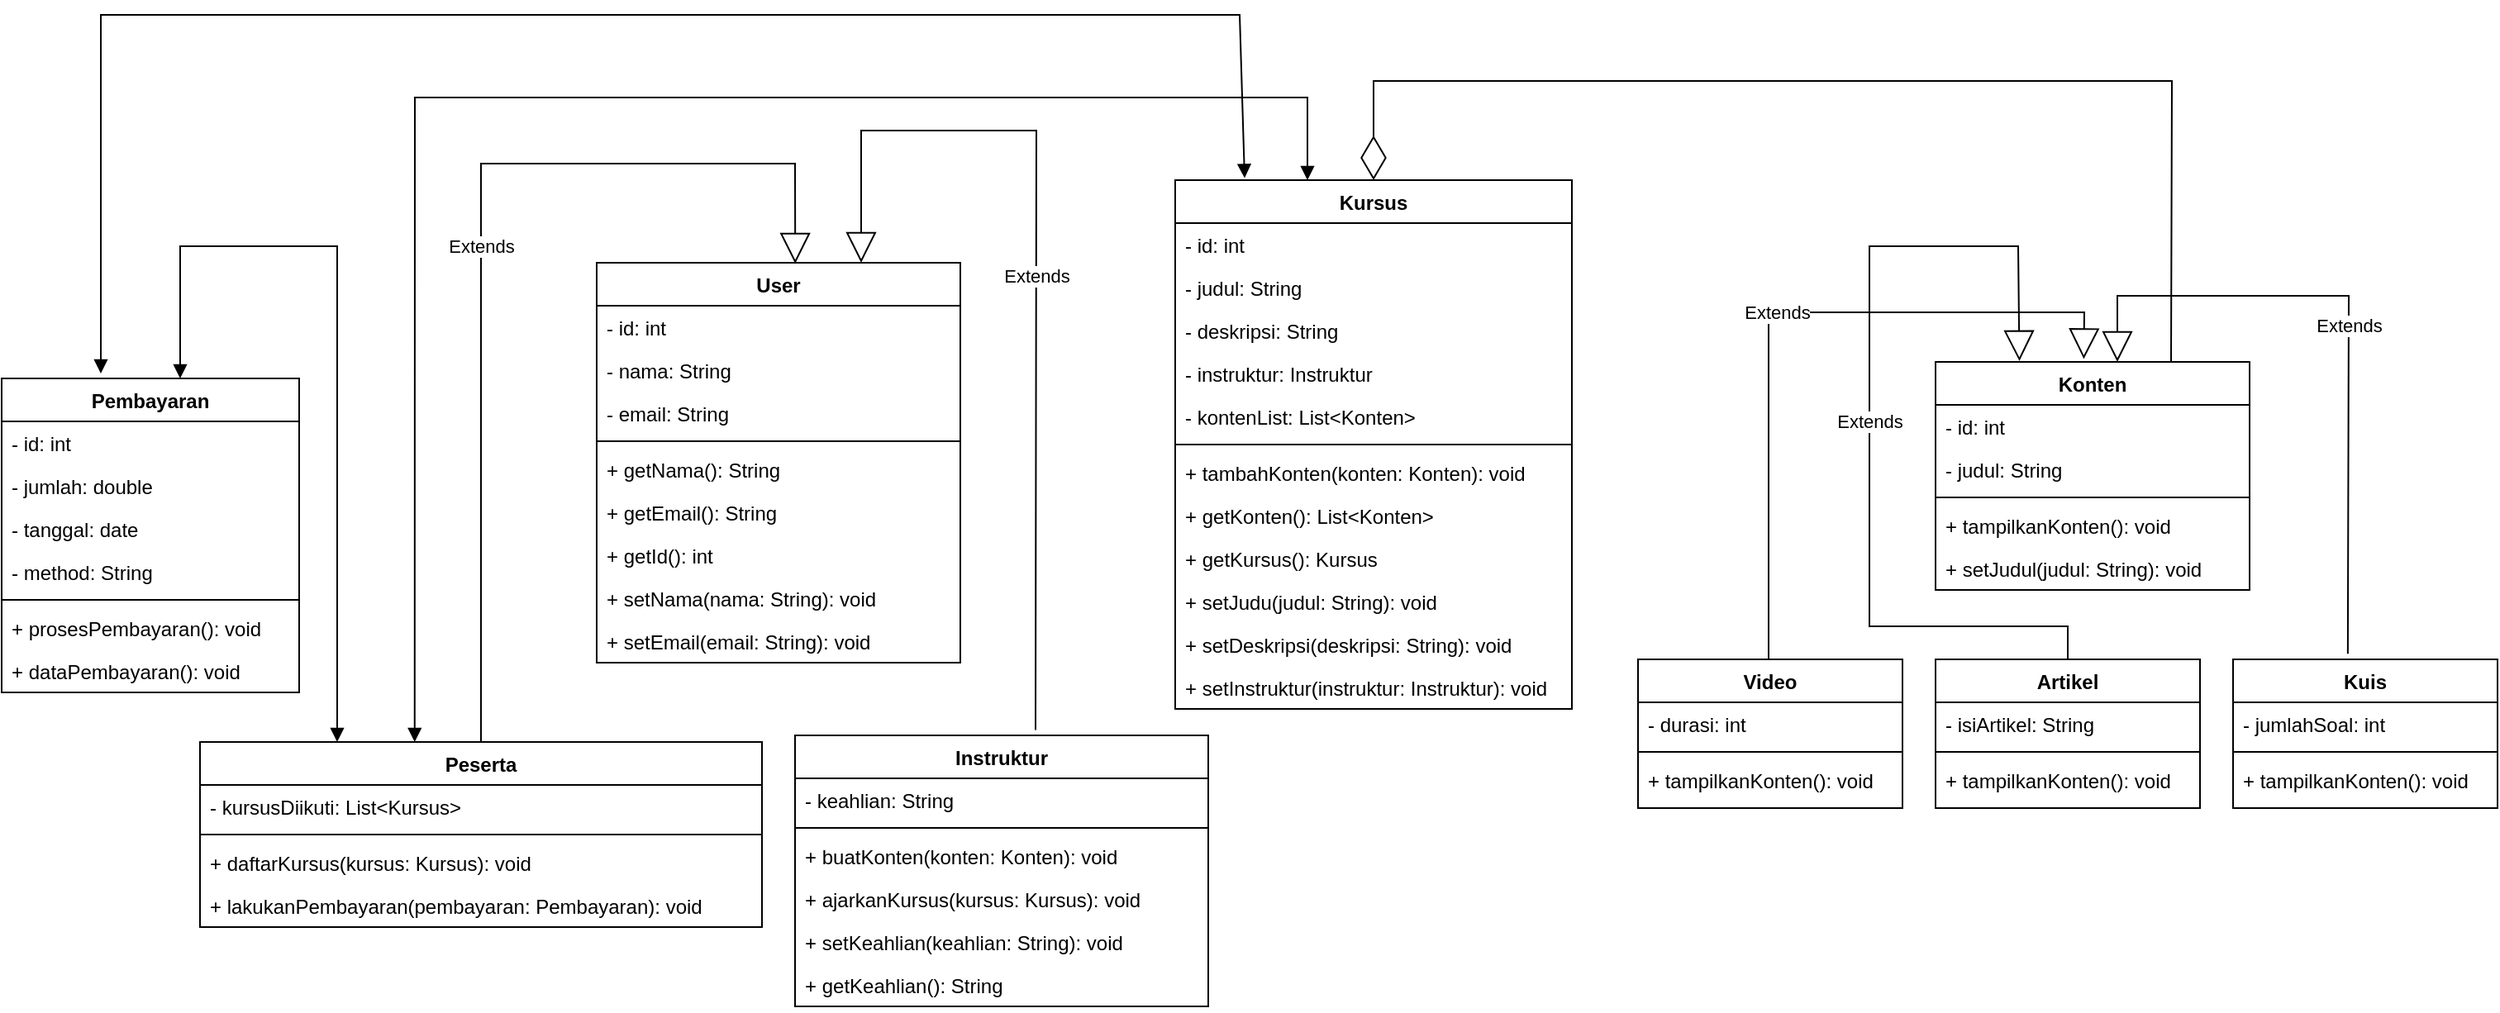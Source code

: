 <mxfile version="27.1.6">
  <diagram id="C5RBs43oDa-KdzZeNtuy" name="Page-1">
    <mxGraphModel dx="2551" dy="2068" grid="1" gridSize="10" guides="1" tooltips="1" connect="1" arrows="1" fold="1" page="1" pageScale="1" pageWidth="827" pageHeight="1169" math="0" shadow="0">
      <root>
        <mxCell id="WIyWlLk6GJQsqaUBKTNV-0" />
        <mxCell id="WIyWlLk6GJQsqaUBKTNV-1" parent="WIyWlLk6GJQsqaUBKTNV-0" />
        <mxCell id="zkfFHV4jXpPFQw0GAbJ--0" value="Instruktur" style="swimlane;fontStyle=1;align=center;verticalAlign=top;childLayout=stackLayout;horizontal=1;startSize=26;horizontalStack=0;resizeParent=1;resizeLast=0;collapsible=1;marginBottom=0;rounded=0;shadow=0;strokeWidth=1;" parent="WIyWlLk6GJQsqaUBKTNV-1" vertex="1">
          <mxGeometry x="330" y="-164" width="250" height="164" as="geometry">
            <mxRectangle x="230" y="140" width="160" height="26" as="alternateBounds" />
          </mxGeometry>
        </mxCell>
        <mxCell id="zkfFHV4jXpPFQw0GAbJ--1" value="- keahlian: String" style="text;align=left;verticalAlign=top;spacingLeft=4;spacingRight=4;overflow=hidden;rotatable=0;points=[[0,0.5],[1,0.5]];portConstraint=eastwest;" parent="zkfFHV4jXpPFQw0GAbJ--0" vertex="1">
          <mxGeometry y="26" width="250" height="26" as="geometry" />
        </mxCell>
        <mxCell id="zkfFHV4jXpPFQw0GAbJ--4" value="" style="line;html=1;strokeWidth=1;align=left;verticalAlign=middle;spacingTop=-1;spacingLeft=3;spacingRight=3;rotatable=0;labelPosition=right;points=[];portConstraint=eastwest;" parent="zkfFHV4jXpPFQw0GAbJ--0" vertex="1">
          <mxGeometry y="52" width="250" height="8" as="geometry" />
        </mxCell>
        <mxCell id="zkfFHV4jXpPFQw0GAbJ--5" value="+ buatKonten(konten: Konten): void" style="text;align=left;verticalAlign=top;spacingLeft=4;spacingRight=4;overflow=hidden;rotatable=0;points=[[0,0.5],[1,0.5]];portConstraint=eastwest;" parent="zkfFHV4jXpPFQw0GAbJ--0" vertex="1">
          <mxGeometry y="60" width="250" height="26" as="geometry" />
        </mxCell>
        <mxCell id="D5QSTnOY90XY7j85dq2K-53" value="+ ajarkanKursus(kursus: Kursus): void" style="text;align=left;verticalAlign=top;spacingLeft=4;spacingRight=4;overflow=hidden;rotatable=0;points=[[0,0.5],[1,0.5]];portConstraint=eastwest;" vertex="1" parent="zkfFHV4jXpPFQw0GAbJ--0">
          <mxGeometry y="86" width="250" height="26" as="geometry" />
        </mxCell>
        <mxCell id="D5QSTnOY90XY7j85dq2K-104" value="+ setKeahlian(keahlian: String): void" style="text;align=left;verticalAlign=top;spacingLeft=4;spacingRight=4;overflow=hidden;rotatable=0;points=[[0,0.5],[1,0.5]];portConstraint=eastwest;" vertex="1" parent="zkfFHV4jXpPFQw0GAbJ--0">
          <mxGeometry y="112" width="250" height="26" as="geometry" />
        </mxCell>
        <mxCell id="D5QSTnOY90XY7j85dq2K-105" value="+ getKeahlian(): String" style="text;align=left;verticalAlign=top;spacingLeft=4;spacingRight=4;overflow=hidden;rotatable=0;points=[[0,0.5],[1,0.5]];portConstraint=eastwest;" vertex="1" parent="zkfFHV4jXpPFQw0GAbJ--0">
          <mxGeometry y="138" width="250" height="26" as="geometry" />
        </mxCell>
        <mxCell id="zkfFHV4jXpPFQw0GAbJ--17" value="Kursus" style="swimlane;fontStyle=1;align=center;verticalAlign=top;childLayout=stackLayout;horizontal=1;startSize=26;horizontalStack=0;resizeParent=1;resizeLast=0;collapsible=1;marginBottom=0;rounded=0;shadow=0;strokeWidth=1;" parent="WIyWlLk6GJQsqaUBKTNV-1" vertex="1">
          <mxGeometry x="560" y="-500" width="240" height="320" as="geometry">
            <mxRectangle x="550" y="140" width="160" height="26" as="alternateBounds" />
          </mxGeometry>
        </mxCell>
        <mxCell id="zkfFHV4jXpPFQw0GAbJ--18" value="- id: int" style="text;align=left;verticalAlign=top;spacingLeft=4;spacingRight=4;overflow=hidden;rotatable=0;points=[[0,0.5],[1,0.5]];portConstraint=eastwest;" parent="zkfFHV4jXpPFQw0GAbJ--17" vertex="1">
          <mxGeometry y="26" width="240" height="26" as="geometry" />
        </mxCell>
        <mxCell id="zkfFHV4jXpPFQw0GAbJ--19" value="- judul: String" style="text;align=left;verticalAlign=top;spacingLeft=4;spacingRight=4;overflow=hidden;rotatable=0;points=[[0,0.5],[1,0.5]];portConstraint=eastwest;rounded=0;shadow=0;html=0;" parent="zkfFHV4jXpPFQw0GAbJ--17" vertex="1">
          <mxGeometry y="52" width="240" height="26" as="geometry" />
        </mxCell>
        <mxCell id="zkfFHV4jXpPFQw0GAbJ--20" value="- deskripsi: String" style="text;align=left;verticalAlign=top;spacingLeft=4;spacingRight=4;overflow=hidden;rotatable=0;points=[[0,0.5],[1,0.5]];portConstraint=eastwest;rounded=0;shadow=0;html=0;" parent="zkfFHV4jXpPFQw0GAbJ--17" vertex="1">
          <mxGeometry y="78" width="240" height="26" as="geometry" />
        </mxCell>
        <mxCell id="zkfFHV4jXpPFQw0GAbJ--24" value="- instruktur: Instruktur" style="text;align=left;verticalAlign=top;spacingLeft=4;spacingRight=4;overflow=hidden;rotatable=0;points=[[0,0.5],[1,0.5]];portConstraint=eastwest;" parent="zkfFHV4jXpPFQw0GAbJ--17" vertex="1">
          <mxGeometry y="104" width="240" height="26" as="geometry" />
        </mxCell>
        <mxCell id="zkfFHV4jXpPFQw0GAbJ--25" value="- kontenList: List&lt;Konten&gt;" style="text;align=left;verticalAlign=top;spacingLeft=4;spacingRight=4;overflow=hidden;rotatable=0;points=[[0,0.5],[1,0.5]];portConstraint=eastwest;" parent="zkfFHV4jXpPFQw0GAbJ--17" vertex="1">
          <mxGeometry y="130" width="240" height="26" as="geometry" />
        </mxCell>
        <mxCell id="zkfFHV4jXpPFQw0GAbJ--23" value="" style="line;html=1;strokeWidth=1;align=left;verticalAlign=middle;spacingTop=-1;spacingLeft=3;spacingRight=3;rotatable=0;labelPosition=right;points=[];portConstraint=eastwest;" parent="zkfFHV4jXpPFQw0GAbJ--17" vertex="1">
          <mxGeometry y="156" width="240" height="8" as="geometry" />
        </mxCell>
        <mxCell id="D5QSTnOY90XY7j85dq2K-54" value="+ tambahKonten(konten: Konten): void" style="text;align=left;verticalAlign=top;spacingLeft=4;spacingRight=4;overflow=hidden;rotatable=0;points=[[0,0.5],[1,0.5]];portConstraint=eastwest;" vertex="1" parent="zkfFHV4jXpPFQw0GAbJ--17">
          <mxGeometry y="164" width="240" height="26" as="geometry" />
        </mxCell>
        <mxCell id="D5QSTnOY90XY7j85dq2K-55" value="+ getKonten(): List&lt;Konten&gt;" style="text;align=left;verticalAlign=top;spacingLeft=4;spacingRight=4;overflow=hidden;rotatable=0;points=[[0,0.5],[1,0.5]];portConstraint=eastwest;" vertex="1" parent="zkfFHV4jXpPFQw0GAbJ--17">
          <mxGeometry y="190" width="240" height="26" as="geometry" />
        </mxCell>
        <mxCell id="D5QSTnOY90XY7j85dq2K-106" value="+ getKursus(): Kursus" style="text;align=left;verticalAlign=top;spacingLeft=4;spacingRight=4;overflow=hidden;rotatable=0;points=[[0,0.5],[1,0.5]];portConstraint=eastwest;" vertex="1" parent="zkfFHV4jXpPFQw0GAbJ--17">
          <mxGeometry y="216" width="240" height="26" as="geometry" />
        </mxCell>
        <mxCell id="D5QSTnOY90XY7j85dq2K-107" value="+ setJudu(judul: String): void" style="text;align=left;verticalAlign=top;spacingLeft=4;spacingRight=4;overflow=hidden;rotatable=0;points=[[0,0.5],[1,0.5]];portConstraint=eastwest;" vertex="1" parent="zkfFHV4jXpPFQw0GAbJ--17">
          <mxGeometry y="242" width="240" height="26" as="geometry" />
        </mxCell>
        <mxCell id="D5QSTnOY90XY7j85dq2K-109" value="+ setDeskripsi(deskripsi: String): void" style="text;align=left;verticalAlign=top;spacingLeft=4;spacingRight=4;overflow=hidden;rotatable=0;points=[[0,0.5],[1,0.5]];portConstraint=eastwest;" vertex="1" parent="zkfFHV4jXpPFQw0GAbJ--17">
          <mxGeometry y="268" width="240" height="26" as="geometry" />
        </mxCell>
        <mxCell id="D5QSTnOY90XY7j85dq2K-110" value="+ setInstruktur(instruktur: Instruktur): void" style="text;align=left;verticalAlign=top;spacingLeft=4;spacingRight=4;overflow=hidden;rotatable=0;points=[[0,0.5],[1,0.5]];portConstraint=eastwest;" vertex="1" parent="zkfFHV4jXpPFQw0GAbJ--17">
          <mxGeometry y="294" width="240" height="26" as="geometry" />
        </mxCell>
        <mxCell id="D5QSTnOY90XY7j85dq2K-38" value="User" style="swimlane;fontStyle=1;align=center;verticalAlign=top;childLayout=stackLayout;horizontal=1;startSize=26;horizontalStack=0;resizeParent=1;resizeLast=0;collapsible=1;marginBottom=0;rounded=0;shadow=0;strokeWidth=1;" vertex="1" parent="WIyWlLk6GJQsqaUBKTNV-1">
          <mxGeometry x="210" y="-450" width="220" height="242" as="geometry">
            <mxRectangle x="230" y="140" width="160" height="26" as="alternateBounds" />
          </mxGeometry>
        </mxCell>
        <mxCell id="D5QSTnOY90XY7j85dq2K-39" value="- id: int" style="text;align=left;verticalAlign=top;spacingLeft=4;spacingRight=4;overflow=hidden;rotatable=0;points=[[0,0.5],[1,0.5]];portConstraint=eastwest;" vertex="1" parent="D5QSTnOY90XY7j85dq2K-38">
          <mxGeometry y="26" width="220" height="26" as="geometry" />
        </mxCell>
        <mxCell id="D5QSTnOY90XY7j85dq2K-40" value="- nama: String" style="text;align=left;verticalAlign=top;spacingLeft=4;spacingRight=4;overflow=hidden;rotatable=0;points=[[0,0.5],[1,0.5]];portConstraint=eastwest;rounded=0;shadow=0;html=0;" vertex="1" parent="D5QSTnOY90XY7j85dq2K-38">
          <mxGeometry y="52" width="220" height="26" as="geometry" />
        </mxCell>
        <mxCell id="D5QSTnOY90XY7j85dq2K-41" value="- email: String" style="text;align=left;verticalAlign=top;spacingLeft=4;spacingRight=4;overflow=hidden;rotatable=0;points=[[0,0.5],[1,0.5]];portConstraint=eastwest;rounded=0;shadow=0;html=0;" vertex="1" parent="D5QSTnOY90XY7j85dq2K-38">
          <mxGeometry y="78" width="220" height="26" as="geometry" />
        </mxCell>
        <mxCell id="D5QSTnOY90XY7j85dq2K-42" value="" style="line;html=1;strokeWidth=1;align=left;verticalAlign=middle;spacingTop=-1;spacingLeft=3;spacingRight=3;rotatable=0;labelPosition=right;points=[];portConstraint=eastwest;" vertex="1" parent="D5QSTnOY90XY7j85dq2K-38">
          <mxGeometry y="104" width="220" height="8" as="geometry" />
        </mxCell>
        <mxCell id="D5QSTnOY90XY7j85dq2K-43" value="+ getNama(): String" style="text;align=left;verticalAlign=top;spacingLeft=4;spacingRight=4;overflow=hidden;rotatable=0;points=[[0,0.5],[1,0.5]];portConstraint=eastwest;" vertex="1" parent="D5QSTnOY90XY7j85dq2K-38">
          <mxGeometry y="112" width="220" height="26" as="geometry" />
        </mxCell>
        <mxCell id="D5QSTnOY90XY7j85dq2K-45" value="+ getEmail(): String" style="text;align=left;verticalAlign=top;spacingLeft=4;spacingRight=4;overflow=hidden;rotatable=0;points=[[0,0.5],[1,0.5]];portConstraint=eastwest;" vertex="1" parent="D5QSTnOY90XY7j85dq2K-38">
          <mxGeometry y="138" width="220" height="26" as="geometry" />
        </mxCell>
        <mxCell id="D5QSTnOY90XY7j85dq2K-101" value="+ getId(): int" style="text;align=left;verticalAlign=top;spacingLeft=4;spacingRight=4;overflow=hidden;rotatable=0;points=[[0,0.5],[1,0.5]];portConstraint=eastwest;" vertex="1" parent="D5QSTnOY90XY7j85dq2K-38">
          <mxGeometry y="164" width="220" height="26" as="geometry" />
        </mxCell>
        <mxCell id="D5QSTnOY90XY7j85dq2K-102" value="+ setNama(nama: String): void" style="text;align=left;verticalAlign=top;spacingLeft=4;spacingRight=4;overflow=hidden;rotatable=0;points=[[0,0.5],[1,0.5]];portConstraint=eastwest;" vertex="1" parent="D5QSTnOY90XY7j85dq2K-38">
          <mxGeometry y="190" width="220" height="26" as="geometry" />
        </mxCell>
        <mxCell id="D5QSTnOY90XY7j85dq2K-103" value="+ setEmail(email: String): void" style="text;align=left;verticalAlign=top;spacingLeft=4;spacingRight=4;overflow=hidden;rotatable=0;points=[[0,0.5],[1,0.5]];portConstraint=eastwest;" vertex="1" parent="D5QSTnOY90XY7j85dq2K-38">
          <mxGeometry y="216" width="220" height="26" as="geometry" />
        </mxCell>
        <mxCell id="D5QSTnOY90XY7j85dq2K-46" value="Peserta" style="swimlane;fontStyle=1;align=center;verticalAlign=top;childLayout=stackLayout;horizontal=1;startSize=26;horizontalStack=0;resizeParent=1;resizeLast=0;collapsible=1;marginBottom=0;rounded=0;shadow=0;strokeWidth=1;" vertex="1" parent="WIyWlLk6GJQsqaUBKTNV-1">
          <mxGeometry x="-30" y="-160" width="340" height="112" as="geometry">
            <mxRectangle x="550" y="140" width="160" height="26" as="alternateBounds" />
          </mxGeometry>
        </mxCell>
        <mxCell id="D5QSTnOY90XY7j85dq2K-48" value="- kursusDiikuti: List&lt;Kursus&gt;" style="text;align=left;verticalAlign=top;spacingLeft=4;spacingRight=4;overflow=hidden;rotatable=0;points=[[0,0.5],[1,0.5]];portConstraint=eastwest;rounded=0;shadow=0;html=0;" vertex="1" parent="D5QSTnOY90XY7j85dq2K-46">
          <mxGeometry y="26" width="340" height="26" as="geometry" />
        </mxCell>
        <mxCell id="D5QSTnOY90XY7j85dq2K-50" value="" style="line;html=1;strokeWidth=1;align=left;verticalAlign=middle;spacingTop=-1;spacingLeft=3;spacingRight=3;rotatable=0;labelPosition=right;points=[];portConstraint=eastwest;" vertex="1" parent="D5QSTnOY90XY7j85dq2K-46">
          <mxGeometry y="52" width="340" height="8" as="geometry" />
        </mxCell>
        <mxCell id="D5QSTnOY90XY7j85dq2K-51" value="+ daftarKursus(kursus: Kursus): void" style="text;align=left;verticalAlign=top;spacingLeft=4;spacingRight=4;overflow=hidden;rotatable=0;points=[[0,0.5],[1,0.5]];portConstraint=eastwest;" vertex="1" parent="D5QSTnOY90XY7j85dq2K-46">
          <mxGeometry y="60" width="340" height="26" as="geometry" />
        </mxCell>
        <mxCell id="D5QSTnOY90XY7j85dq2K-52" value="+ lakukanPembayaran(pembayaran: Pembayaran): void" style="text;align=left;verticalAlign=top;spacingLeft=4;spacingRight=4;overflow=hidden;rotatable=0;points=[[0,0.5],[1,0.5]];portConstraint=eastwest;" vertex="1" parent="D5QSTnOY90XY7j85dq2K-46">
          <mxGeometry y="86" width="340" height="26" as="geometry" />
        </mxCell>
        <mxCell id="D5QSTnOY90XY7j85dq2K-56" value="Konten" style="swimlane;fontStyle=1;align=center;verticalAlign=top;childLayout=stackLayout;horizontal=1;startSize=26;horizontalStack=0;resizeParent=1;resizeLast=0;collapsible=1;marginBottom=0;rounded=0;shadow=0;strokeWidth=1;" vertex="1" parent="WIyWlLk6GJQsqaUBKTNV-1">
          <mxGeometry x="1020" y="-390" width="190" height="138" as="geometry">
            <mxRectangle x="550" y="140" width="160" height="26" as="alternateBounds" />
          </mxGeometry>
        </mxCell>
        <mxCell id="D5QSTnOY90XY7j85dq2K-57" value="- id: int" style="text;align=left;verticalAlign=top;spacingLeft=4;spacingRight=4;overflow=hidden;rotatable=0;points=[[0,0.5],[1,0.5]];portConstraint=eastwest;" vertex="1" parent="D5QSTnOY90XY7j85dq2K-56">
          <mxGeometry y="26" width="190" height="26" as="geometry" />
        </mxCell>
        <mxCell id="D5QSTnOY90XY7j85dq2K-58" value="- judul: String" style="text;align=left;verticalAlign=top;spacingLeft=4;spacingRight=4;overflow=hidden;rotatable=0;points=[[0,0.5],[1,0.5]];portConstraint=eastwest;rounded=0;shadow=0;html=0;" vertex="1" parent="D5QSTnOY90XY7j85dq2K-56">
          <mxGeometry y="52" width="190" height="26" as="geometry" />
        </mxCell>
        <mxCell id="D5QSTnOY90XY7j85dq2K-60" value="" style="line;html=1;strokeWidth=1;align=left;verticalAlign=middle;spacingTop=-1;spacingLeft=3;spacingRight=3;rotatable=0;labelPosition=right;points=[];portConstraint=eastwest;" vertex="1" parent="D5QSTnOY90XY7j85dq2K-56">
          <mxGeometry y="78" width="190" height="8" as="geometry" />
        </mxCell>
        <mxCell id="D5QSTnOY90XY7j85dq2K-61" value="+ tampilkanKonten(): void" style="text;align=left;verticalAlign=top;spacingLeft=4;spacingRight=4;overflow=hidden;rotatable=0;points=[[0,0.5],[1,0.5]];portConstraint=eastwest;" vertex="1" parent="D5QSTnOY90XY7j85dq2K-56">
          <mxGeometry y="86" width="190" height="26" as="geometry" />
        </mxCell>
        <mxCell id="D5QSTnOY90XY7j85dq2K-112" value="+ setJudul(judul: String): void" style="text;align=left;verticalAlign=top;spacingLeft=4;spacingRight=4;overflow=hidden;rotatable=0;points=[[0,0.5],[1,0.5]];portConstraint=eastwest;" vertex="1" parent="D5QSTnOY90XY7j85dq2K-56">
          <mxGeometry y="112" width="190" height="26" as="geometry" />
        </mxCell>
        <mxCell id="D5QSTnOY90XY7j85dq2K-63" value="Video" style="swimlane;fontStyle=1;align=center;verticalAlign=top;childLayout=stackLayout;horizontal=1;startSize=26;horizontalStack=0;resizeParent=1;resizeLast=0;collapsible=1;marginBottom=0;rounded=0;shadow=0;strokeWidth=1;" vertex="1" parent="WIyWlLk6GJQsqaUBKTNV-1">
          <mxGeometry x="840" y="-210" width="160" height="90" as="geometry">
            <mxRectangle x="550" y="140" width="160" height="26" as="alternateBounds" />
          </mxGeometry>
        </mxCell>
        <mxCell id="D5QSTnOY90XY7j85dq2K-64" value="- durasi: int" style="text;align=left;verticalAlign=top;spacingLeft=4;spacingRight=4;overflow=hidden;rotatable=0;points=[[0,0.5],[1,0.5]];portConstraint=eastwest;" vertex="1" parent="D5QSTnOY90XY7j85dq2K-63">
          <mxGeometry y="26" width="160" height="26" as="geometry" />
        </mxCell>
        <mxCell id="D5QSTnOY90XY7j85dq2K-66" value="" style="line;html=1;strokeWidth=1;align=left;verticalAlign=middle;spacingTop=-1;spacingLeft=3;spacingRight=3;rotatable=0;labelPosition=right;points=[];portConstraint=eastwest;" vertex="1" parent="D5QSTnOY90XY7j85dq2K-63">
          <mxGeometry y="52" width="160" height="8" as="geometry" />
        </mxCell>
        <mxCell id="D5QSTnOY90XY7j85dq2K-67" value="+ tampilkanKonten(): void" style="text;align=left;verticalAlign=top;spacingLeft=4;spacingRight=4;overflow=hidden;rotatable=0;points=[[0,0.5],[1,0.5]];portConstraint=eastwest;" vertex="1" parent="D5QSTnOY90XY7j85dq2K-63">
          <mxGeometry y="60" width="160" height="30" as="geometry" />
        </mxCell>
        <mxCell id="D5QSTnOY90XY7j85dq2K-68" value="Artikel" style="swimlane;fontStyle=1;align=center;verticalAlign=top;childLayout=stackLayout;horizontal=1;startSize=26;horizontalStack=0;resizeParent=1;resizeLast=0;collapsible=1;marginBottom=0;rounded=0;shadow=0;strokeWidth=1;" vertex="1" parent="WIyWlLk6GJQsqaUBKTNV-1">
          <mxGeometry x="1020" y="-210" width="160" height="90" as="geometry">
            <mxRectangle x="550" y="140" width="160" height="26" as="alternateBounds" />
          </mxGeometry>
        </mxCell>
        <mxCell id="D5QSTnOY90XY7j85dq2K-69" value="- isiArtikel: String" style="text;align=left;verticalAlign=top;spacingLeft=4;spacingRight=4;overflow=hidden;rotatable=0;points=[[0,0.5],[1,0.5]];portConstraint=eastwest;" vertex="1" parent="D5QSTnOY90XY7j85dq2K-68">
          <mxGeometry y="26" width="160" height="26" as="geometry" />
        </mxCell>
        <mxCell id="D5QSTnOY90XY7j85dq2K-70" value="" style="line;html=1;strokeWidth=1;align=left;verticalAlign=middle;spacingTop=-1;spacingLeft=3;spacingRight=3;rotatable=0;labelPosition=right;points=[];portConstraint=eastwest;" vertex="1" parent="D5QSTnOY90XY7j85dq2K-68">
          <mxGeometry y="52" width="160" height="8" as="geometry" />
        </mxCell>
        <mxCell id="D5QSTnOY90XY7j85dq2K-71" value="+ tampilkanKonten(): void" style="text;align=left;verticalAlign=top;spacingLeft=4;spacingRight=4;overflow=hidden;rotatable=0;points=[[0,0.5],[1,0.5]];portConstraint=eastwest;" vertex="1" parent="D5QSTnOY90XY7j85dq2K-68">
          <mxGeometry y="60" width="160" height="30" as="geometry" />
        </mxCell>
        <mxCell id="D5QSTnOY90XY7j85dq2K-72" value="Kuis" style="swimlane;fontStyle=1;align=center;verticalAlign=top;childLayout=stackLayout;horizontal=1;startSize=26;horizontalStack=0;resizeParent=1;resizeLast=0;collapsible=1;marginBottom=0;rounded=0;shadow=0;strokeWidth=1;" vertex="1" parent="WIyWlLk6GJQsqaUBKTNV-1">
          <mxGeometry x="1200" y="-210" width="160" height="90" as="geometry">
            <mxRectangle x="550" y="140" width="160" height="26" as="alternateBounds" />
          </mxGeometry>
        </mxCell>
        <mxCell id="D5QSTnOY90XY7j85dq2K-73" value="- jumlahSoal: int" style="text;align=left;verticalAlign=top;spacingLeft=4;spacingRight=4;overflow=hidden;rotatable=0;points=[[0,0.5],[1,0.5]];portConstraint=eastwest;" vertex="1" parent="D5QSTnOY90XY7j85dq2K-72">
          <mxGeometry y="26" width="160" height="26" as="geometry" />
        </mxCell>
        <mxCell id="D5QSTnOY90XY7j85dq2K-74" value="" style="line;html=1;strokeWidth=1;align=left;verticalAlign=middle;spacingTop=-1;spacingLeft=3;spacingRight=3;rotatable=0;labelPosition=right;points=[];portConstraint=eastwest;" vertex="1" parent="D5QSTnOY90XY7j85dq2K-72">
          <mxGeometry y="52" width="160" height="8" as="geometry" />
        </mxCell>
        <mxCell id="D5QSTnOY90XY7j85dq2K-75" value="+ tampilkanKonten(): void" style="text;align=left;verticalAlign=top;spacingLeft=4;spacingRight=4;overflow=hidden;rotatable=0;points=[[0,0.5],[1,0.5]];portConstraint=eastwest;" vertex="1" parent="D5QSTnOY90XY7j85dq2K-72">
          <mxGeometry y="60" width="160" height="30" as="geometry" />
        </mxCell>
        <mxCell id="D5QSTnOY90XY7j85dq2K-76" value="Pembayaran" style="swimlane;fontStyle=1;align=center;verticalAlign=top;childLayout=stackLayout;horizontal=1;startSize=26;horizontalStack=0;resizeParent=1;resizeLast=0;collapsible=1;marginBottom=0;rounded=0;shadow=0;strokeWidth=1;" vertex="1" parent="WIyWlLk6GJQsqaUBKTNV-1">
          <mxGeometry x="-150" y="-380" width="180" height="190" as="geometry">
            <mxRectangle x="550" y="140" width="160" height="26" as="alternateBounds" />
          </mxGeometry>
        </mxCell>
        <mxCell id="D5QSTnOY90XY7j85dq2K-77" value="- id: int" style="text;align=left;verticalAlign=top;spacingLeft=4;spacingRight=4;overflow=hidden;rotatable=0;points=[[0,0.5],[1,0.5]];portConstraint=eastwest;" vertex="1" parent="D5QSTnOY90XY7j85dq2K-76">
          <mxGeometry y="26" width="180" height="26" as="geometry" />
        </mxCell>
        <mxCell id="D5QSTnOY90XY7j85dq2K-78" value="- jumlah: double" style="text;align=left;verticalAlign=top;spacingLeft=4;spacingRight=4;overflow=hidden;rotatable=0;points=[[0,0.5],[1,0.5]];portConstraint=eastwest;rounded=0;shadow=0;html=0;" vertex="1" parent="D5QSTnOY90XY7j85dq2K-76">
          <mxGeometry y="52" width="180" height="26" as="geometry" />
        </mxCell>
        <mxCell id="D5QSTnOY90XY7j85dq2K-79" value="- tanggal: date" style="text;align=left;verticalAlign=top;spacingLeft=4;spacingRight=4;overflow=hidden;rotatable=0;points=[[0,0.5],[1,0.5]];portConstraint=eastwest;rounded=0;shadow=0;html=0;" vertex="1" parent="D5QSTnOY90XY7j85dq2K-76">
          <mxGeometry y="78" width="180" height="26" as="geometry" />
        </mxCell>
        <mxCell id="D5QSTnOY90XY7j85dq2K-80" value="- method: String" style="text;align=left;verticalAlign=top;spacingLeft=4;spacingRight=4;overflow=hidden;rotatable=0;points=[[0,0.5],[1,0.5]];portConstraint=eastwest;" vertex="1" parent="D5QSTnOY90XY7j85dq2K-76">
          <mxGeometry y="104" width="180" height="26" as="geometry" />
        </mxCell>
        <mxCell id="D5QSTnOY90XY7j85dq2K-82" value="" style="line;html=1;strokeWidth=1;align=left;verticalAlign=middle;spacingTop=-1;spacingLeft=3;spacingRight=3;rotatable=0;labelPosition=right;points=[];portConstraint=eastwest;" vertex="1" parent="D5QSTnOY90XY7j85dq2K-76">
          <mxGeometry y="130" width="180" height="8" as="geometry" />
        </mxCell>
        <mxCell id="D5QSTnOY90XY7j85dq2K-83" value="+ prosesPembayaran(): void" style="text;align=left;verticalAlign=top;spacingLeft=4;spacingRight=4;overflow=hidden;rotatable=0;points=[[0,0.5],[1,0.5]];portConstraint=eastwest;" vertex="1" parent="D5QSTnOY90XY7j85dq2K-76">
          <mxGeometry y="138" width="180" height="26" as="geometry" />
        </mxCell>
        <mxCell id="D5QSTnOY90XY7j85dq2K-114" value="+ dataPembayaran(): void" style="text;align=left;verticalAlign=top;spacingLeft=4;spacingRight=4;overflow=hidden;rotatable=0;points=[[0,0.5],[1,0.5]];portConstraint=eastwest;" vertex="1" parent="D5QSTnOY90XY7j85dq2K-76">
          <mxGeometry y="164" width="180" height="26" as="geometry" />
        </mxCell>
        <mxCell id="D5QSTnOY90XY7j85dq2K-86" value="Extends" style="endArrow=block;endSize=16;endFill=0;html=1;rounded=0;entryX=0.546;entryY=0.002;entryDx=0;entryDy=0;entryPerimeter=0;" edge="1" parent="WIyWlLk6GJQsqaUBKTNV-1" source="D5QSTnOY90XY7j85dq2K-46" target="D5QSTnOY90XY7j85dq2K-38">
          <mxGeometry width="160" relative="1" as="geometry">
            <mxPoint x="380" y="106" as="sourcePoint" />
            <mxPoint x="410" y="-100" as="targetPoint" />
            <Array as="points">
              <mxPoint x="140" y="-510" />
              <mxPoint x="330" y="-510" />
            </Array>
          </mxGeometry>
        </mxCell>
        <mxCell id="D5QSTnOY90XY7j85dq2K-87" value="Extends" style="endArrow=block;endSize=16;endFill=0;html=1;rounded=0;exitX=0.582;exitY=-0.02;exitDx=0;exitDy=0;exitPerimeter=0;" edge="1" parent="WIyWlLk6GJQsqaUBKTNV-1" source="zkfFHV4jXpPFQw0GAbJ--0">
          <mxGeometry width="160" relative="1" as="geometry">
            <mxPoint x="475.75" y="-160.208" as="sourcePoint" />
            <mxPoint x="370" y="-450" as="targetPoint" />
            <Array as="points">
              <mxPoint x="476" y="-530" />
              <mxPoint x="370" y="-530" />
            </Array>
          </mxGeometry>
        </mxCell>
        <mxCell id="D5QSTnOY90XY7j85dq2K-88" value="Extends" style="endArrow=block;endSize=16;endFill=0;html=1;rounded=0;exitX=0.5;exitY=0;exitDx=0;exitDy=0;entryX=0.472;entryY=-0.013;entryDx=0;entryDy=0;entryPerimeter=0;" edge="1" parent="WIyWlLk6GJQsqaUBKTNV-1" target="D5QSTnOY90XY7j85dq2K-56">
          <mxGeometry width="160" relative="1" as="geometry">
            <mxPoint x="919.0" y="-210" as="sourcePoint" />
            <mxPoint x="1111.15" y="-390.0" as="targetPoint" />
            <Array as="points">
              <mxPoint x="919" y="-420" />
              <mxPoint x="1110" y="-420" />
            </Array>
          </mxGeometry>
        </mxCell>
        <mxCell id="D5QSTnOY90XY7j85dq2K-90" value="Extends" style="endArrow=block;endSize=16;endFill=0;html=1;rounded=0;entryX=0.579;entryY=0;entryDx=0;entryDy=0;entryPerimeter=0;exitX=0.434;exitY=-0.038;exitDx=0;exitDy=0;exitPerimeter=0;" edge="1" parent="WIyWlLk6GJQsqaUBKTNV-1" source="D5QSTnOY90XY7j85dq2K-72" target="D5QSTnOY90XY7j85dq2K-56">
          <mxGeometry width="160" relative="1" as="geometry">
            <mxPoint x="1260" y="-220" as="sourcePoint" />
            <mxPoint x="1098" y="-360" as="targetPoint" />
            <Array as="points">
              <mxPoint x="1270" y="-430" />
              <mxPoint x="1130" y="-430" />
            </Array>
          </mxGeometry>
        </mxCell>
        <mxCell id="D5QSTnOY90XY7j85dq2K-92" value="Extends" style="endArrow=block;endSize=16;endFill=0;html=1;rounded=0;exitX=0.5;exitY=0;exitDx=0;exitDy=0;entryX=0.267;entryY=-0.004;entryDx=0;entryDy=0;entryPerimeter=0;" edge="1" parent="WIyWlLk6GJQsqaUBKTNV-1" source="D5QSTnOY90XY7j85dq2K-68" target="D5QSTnOY90XY7j85dq2K-56">
          <mxGeometry width="160" relative="1" as="geometry">
            <mxPoint x="920" y="-210" as="sourcePoint" />
            <mxPoint x="1098" y="-360" as="targetPoint" />
            <Array as="points">
              <mxPoint x="1100" y="-230" />
              <mxPoint x="980" y="-230" />
              <mxPoint x="980" y="-460" />
              <mxPoint x="1070" y="-460" />
            </Array>
          </mxGeometry>
        </mxCell>
        <mxCell id="D5QSTnOY90XY7j85dq2K-93" value="" style="endArrow=diamondThin;endFill=0;endSize=24;html=1;rounded=0;exitX=0.75;exitY=0;exitDx=0;exitDy=0;entryX=0.5;entryY=0;entryDx=0;entryDy=0;" edge="1" parent="WIyWlLk6GJQsqaUBKTNV-1" source="D5QSTnOY90XY7j85dq2K-56" target="zkfFHV4jXpPFQw0GAbJ--17">
          <mxGeometry width="160" relative="1" as="geometry">
            <mxPoint x="930" y="-320" as="sourcePoint" />
            <mxPoint x="1090" y="-320" as="targetPoint" />
            <Array as="points">
              <mxPoint x="1163" y="-560" />
              <mxPoint x="680" y="-560" />
            </Array>
          </mxGeometry>
        </mxCell>
        <mxCell id="D5QSTnOY90XY7j85dq2K-98" value="" style="endArrow=block;startArrow=block;endFill=1;startFill=1;html=1;rounded=0;entryX=0.175;entryY=-0.004;entryDx=0;entryDy=0;entryPerimeter=0;" edge="1" parent="WIyWlLk6GJQsqaUBKTNV-1" target="zkfFHV4jXpPFQw0GAbJ--17">
          <mxGeometry width="160" relative="1" as="geometry">
            <mxPoint x="-90" y="-383" as="sourcePoint" />
            <mxPoint x="400" y="-410" as="targetPoint" />
            <Array as="points">
              <mxPoint x="-90" y="-600" />
              <mxPoint x="599" y="-600" />
            </Array>
          </mxGeometry>
        </mxCell>
        <mxCell id="D5QSTnOY90XY7j85dq2K-99" value="" style="endArrow=block;startArrow=block;endFill=1;startFill=1;html=1;rounded=0;exitX=0.6;exitY=0;exitDx=0;exitDy=0;exitPerimeter=0;entryX=0.25;entryY=0;entryDx=0;entryDy=0;" edge="1" parent="WIyWlLk6GJQsqaUBKTNV-1" source="D5QSTnOY90XY7j85dq2K-76">
          <mxGeometry width="160" relative="1" as="geometry">
            <mxPoint x="-34.82" y="-378.032" as="sourcePoint" />
            <mxPoint x="53.0" y="-160" as="targetPoint" />
            <Array as="points">
              <mxPoint x="-42" y="-460" />
              <mxPoint x="53" y="-460" />
            </Array>
          </mxGeometry>
        </mxCell>
        <mxCell id="D5QSTnOY90XY7j85dq2K-100" value="" style="endArrow=block;startArrow=block;endFill=1;startFill=1;html=1;rounded=0;exitX=0.091;exitY=0;exitDx=0;exitDy=0;exitPerimeter=0;entryX=0.382;entryY=0;entryDx=0;entryDy=0;entryPerimeter=0;" edge="1" parent="WIyWlLk6GJQsqaUBKTNV-1" target="D5QSTnOY90XY7j85dq2K-46">
          <mxGeometry width="160" relative="1" as="geometry">
            <mxPoint x="640.01" y="-500" as="sourcePoint" />
            <mxPoint x="150.01" y="-160" as="targetPoint" />
            <Array as="points">
              <mxPoint x="640" y="-550" />
              <mxPoint x="100" y="-550" />
            </Array>
          </mxGeometry>
        </mxCell>
      </root>
    </mxGraphModel>
  </diagram>
</mxfile>
